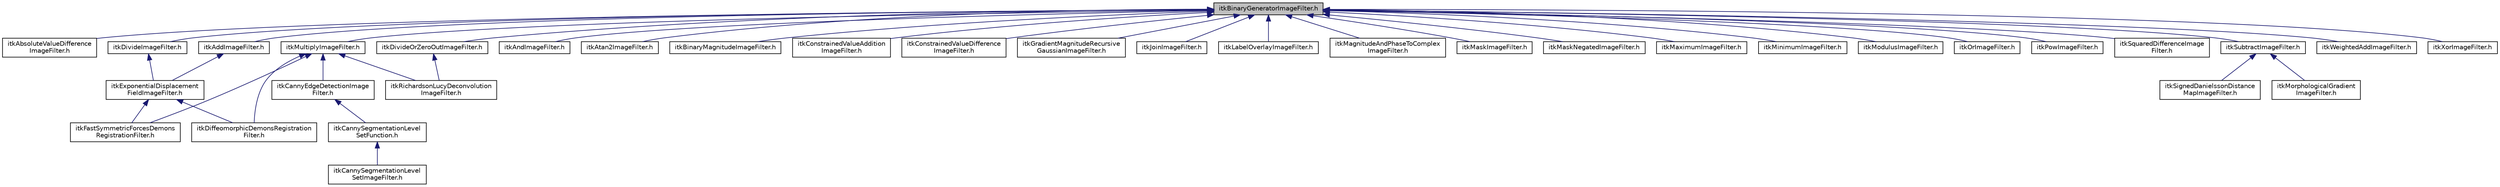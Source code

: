 digraph "itkBinaryGeneratorImageFilter.h"
{
 // LATEX_PDF_SIZE
  edge [fontname="Helvetica",fontsize="10",labelfontname="Helvetica",labelfontsize="10"];
  node [fontname="Helvetica",fontsize="10",shape=record];
  Node1 [label="itkBinaryGeneratorImageFilter.h",height=0.2,width=0.4,color="black", fillcolor="grey75", style="filled", fontcolor="black",tooltip=" "];
  Node1 -> Node2 [dir="back",color="midnightblue",fontsize="10",style="solid",fontname="Helvetica"];
  Node2 [label="itkAbsoluteValueDifference\lImageFilter.h",height=0.2,width=0.4,color="black", fillcolor="white", style="filled",URL="$itkAbsoluteValueDifferenceImageFilter_8h.html",tooltip=" "];
  Node1 -> Node3 [dir="back",color="midnightblue",fontsize="10",style="solid",fontname="Helvetica"];
  Node3 [label="itkAddImageFilter.h",height=0.2,width=0.4,color="black", fillcolor="white", style="filled",URL="$itkAddImageFilter_8h.html",tooltip=" "];
  Node3 -> Node4 [dir="back",color="midnightblue",fontsize="10",style="solid",fontname="Helvetica"];
  Node4 [label="itkExponentialDisplacement\lFieldImageFilter.h",height=0.2,width=0.4,color="black", fillcolor="white", style="filled",URL="$itkExponentialDisplacementFieldImageFilter_8h.html",tooltip=" "];
  Node4 -> Node5 [dir="back",color="midnightblue",fontsize="10",style="solid",fontname="Helvetica"];
  Node5 [label="itkDiffeomorphicDemonsRegistration\lFilter.h",height=0.2,width=0.4,color="black", fillcolor="white", style="filled",URL="$itkDiffeomorphicDemonsRegistrationFilter_8h.html",tooltip=" "];
  Node4 -> Node6 [dir="back",color="midnightblue",fontsize="10",style="solid",fontname="Helvetica"];
  Node6 [label="itkFastSymmetricForcesDemons\lRegistrationFilter.h",height=0.2,width=0.4,color="black", fillcolor="white", style="filled",URL="$itkFastSymmetricForcesDemonsRegistrationFilter_8h.html",tooltip=" "];
  Node1 -> Node7 [dir="back",color="midnightblue",fontsize="10",style="solid",fontname="Helvetica"];
  Node7 [label="itkAndImageFilter.h",height=0.2,width=0.4,color="black", fillcolor="white", style="filled",URL="$itkAndImageFilter_8h.html",tooltip=" "];
  Node1 -> Node8 [dir="back",color="midnightblue",fontsize="10",style="solid",fontname="Helvetica"];
  Node8 [label="itkAtan2ImageFilter.h",height=0.2,width=0.4,color="black", fillcolor="white", style="filled",URL="$itkAtan2ImageFilter_8h.html",tooltip=" "];
  Node1 -> Node9 [dir="back",color="midnightblue",fontsize="10",style="solid",fontname="Helvetica"];
  Node9 [label="itkBinaryMagnitudeImageFilter.h",height=0.2,width=0.4,color="black", fillcolor="white", style="filled",URL="$itkBinaryMagnitudeImageFilter_8h.html",tooltip=" "];
  Node1 -> Node10 [dir="back",color="midnightblue",fontsize="10",style="solid",fontname="Helvetica"];
  Node10 [label="itkConstrainedValueAddition\lImageFilter.h",height=0.2,width=0.4,color="black", fillcolor="white", style="filled",URL="$itkConstrainedValueAdditionImageFilter_8h.html",tooltip=" "];
  Node1 -> Node11 [dir="back",color="midnightblue",fontsize="10",style="solid",fontname="Helvetica"];
  Node11 [label="itkConstrainedValueDifference\lImageFilter.h",height=0.2,width=0.4,color="black", fillcolor="white", style="filled",URL="$itkConstrainedValueDifferenceImageFilter_8h.html",tooltip=" "];
  Node1 -> Node12 [dir="back",color="midnightblue",fontsize="10",style="solid",fontname="Helvetica"];
  Node12 [label="itkDivideImageFilter.h",height=0.2,width=0.4,color="black", fillcolor="white", style="filled",URL="$itkDivideImageFilter_8h.html",tooltip=" "];
  Node12 -> Node4 [dir="back",color="midnightblue",fontsize="10",style="solid",fontname="Helvetica"];
  Node1 -> Node13 [dir="back",color="midnightblue",fontsize="10",style="solid",fontname="Helvetica"];
  Node13 [label="itkDivideOrZeroOutImageFilter.h",height=0.2,width=0.4,color="black", fillcolor="white", style="filled",URL="$itkDivideOrZeroOutImageFilter_8h.html",tooltip=" "];
  Node13 -> Node14 [dir="back",color="midnightblue",fontsize="10",style="solid",fontname="Helvetica"];
  Node14 [label="itkRichardsonLucyDeconvolution\lImageFilter.h",height=0.2,width=0.4,color="black", fillcolor="white", style="filled",URL="$itkRichardsonLucyDeconvolutionImageFilter_8h.html",tooltip=" "];
  Node1 -> Node15 [dir="back",color="midnightblue",fontsize="10",style="solid",fontname="Helvetica"];
  Node15 [label="itkGradientMagnitudeRecursive\lGaussianImageFilter.h",height=0.2,width=0.4,color="black", fillcolor="white", style="filled",URL="$itkGradientMagnitudeRecursiveGaussianImageFilter_8h.html",tooltip=" "];
  Node1 -> Node16 [dir="back",color="midnightblue",fontsize="10",style="solid",fontname="Helvetica"];
  Node16 [label="itkJoinImageFilter.h",height=0.2,width=0.4,color="black", fillcolor="white", style="filled",URL="$itkJoinImageFilter_8h.html",tooltip=" "];
  Node1 -> Node17 [dir="back",color="midnightblue",fontsize="10",style="solid",fontname="Helvetica"];
  Node17 [label="itkLabelOverlayImageFilter.h",height=0.2,width=0.4,color="black", fillcolor="white", style="filled",URL="$itkLabelOverlayImageFilter_8h.html",tooltip=" "];
  Node1 -> Node18 [dir="back",color="midnightblue",fontsize="10",style="solid",fontname="Helvetica"];
  Node18 [label="itkMagnitudeAndPhaseToComplex\lImageFilter.h",height=0.2,width=0.4,color="black", fillcolor="white", style="filled",URL="$itkMagnitudeAndPhaseToComplexImageFilter_8h.html",tooltip=" "];
  Node1 -> Node19 [dir="back",color="midnightblue",fontsize="10",style="solid",fontname="Helvetica"];
  Node19 [label="itkMaskImageFilter.h",height=0.2,width=0.4,color="black", fillcolor="white", style="filled",URL="$itkMaskImageFilter_8h.html",tooltip=" "];
  Node1 -> Node20 [dir="back",color="midnightblue",fontsize="10",style="solid",fontname="Helvetica"];
  Node20 [label="itkMaskNegatedImageFilter.h",height=0.2,width=0.4,color="black", fillcolor="white", style="filled",URL="$itkMaskNegatedImageFilter_8h.html",tooltip=" "];
  Node1 -> Node21 [dir="back",color="midnightblue",fontsize="10",style="solid",fontname="Helvetica"];
  Node21 [label="itkMaximumImageFilter.h",height=0.2,width=0.4,color="black", fillcolor="white", style="filled",URL="$itkMaximumImageFilter_8h.html",tooltip=" "];
  Node1 -> Node22 [dir="back",color="midnightblue",fontsize="10",style="solid",fontname="Helvetica"];
  Node22 [label="itkMinimumImageFilter.h",height=0.2,width=0.4,color="black", fillcolor="white", style="filled",URL="$itkMinimumImageFilter_8h.html",tooltip=" "];
  Node1 -> Node23 [dir="back",color="midnightblue",fontsize="10",style="solid",fontname="Helvetica"];
  Node23 [label="itkModulusImageFilter.h",height=0.2,width=0.4,color="black", fillcolor="white", style="filled",URL="$itkModulusImageFilter_8h.html",tooltip=" "];
  Node1 -> Node24 [dir="back",color="midnightblue",fontsize="10",style="solid",fontname="Helvetica"];
  Node24 [label="itkMultiplyImageFilter.h",height=0.2,width=0.4,color="black", fillcolor="white", style="filled",URL="$itkMultiplyImageFilter_8h.html",tooltip=" "];
  Node24 -> Node25 [dir="back",color="midnightblue",fontsize="10",style="solid",fontname="Helvetica"];
  Node25 [label="itkCannyEdgeDetectionImage\lFilter.h",height=0.2,width=0.4,color="black", fillcolor="white", style="filled",URL="$itkCannyEdgeDetectionImageFilter_8h.html",tooltip=" "];
  Node25 -> Node26 [dir="back",color="midnightblue",fontsize="10",style="solid",fontname="Helvetica"];
  Node26 [label="itkCannySegmentationLevel\lSetFunction.h",height=0.2,width=0.4,color="black", fillcolor="white", style="filled",URL="$itkCannySegmentationLevelSetFunction_8h.html",tooltip=" "];
  Node26 -> Node27 [dir="back",color="midnightblue",fontsize="10",style="solid",fontname="Helvetica"];
  Node27 [label="itkCannySegmentationLevel\lSetImageFilter.h",height=0.2,width=0.4,color="black", fillcolor="white", style="filled",URL="$itkCannySegmentationLevelSetImageFilter_8h.html",tooltip=" "];
  Node24 -> Node5 [dir="back",color="midnightblue",fontsize="10",style="solid",fontname="Helvetica"];
  Node24 -> Node6 [dir="back",color="midnightblue",fontsize="10",style="solid",fontname="Helvetica"];
  Node24 -> Node14 [dir="back",color="midnightblue",fontsize="10",style="solid",fontname="Helvetica"];
  Node1 -> Node28 [dir="back",color="midnightblue",fontsize="10",style="solid",fontname="Helvetica"];
  Node28 [label="itkOrImageFilter.h",height=0.2,width=0.4,color="black", fillcolor="white", style="filled",URL="$itkOrImageFilter_8h.html",tooltip=" "];
  Node1 -> Node29 [dir="back",color="midnightblue",fontsize="10",style="solid",fontname="Helvetica"];
  Node29 [label="itkPowImageFilter.h",height=0.2,width=0.4,color="black", fillcolor="white", style="filled",URL="$itkPowImageFilter_8h.html",tooltip=" "];
  Node1 -> Node30 [dir="back",color="midnightblue",fontsize="10",style="solid",fontname="Helvetica"];
  Node30 [label="itkSquaredDifferenceImage\lFilter.h",height=0.2,width=0.4,color="black", fillcolor="white", style="filled",URL="$itkSquaredDifferenceImageFilter_8h.html",tooltip=" "];
  Node1 -> Node31 [dir="back",color="midnightblue",fontsize="10",style="solid",fontname="Helvetica"];
  Node31 [label="itkSubtractImageFilter.h",height=0.2,width=0.4,color="black", fillcolor="white", style="filled",URL="$itkSubtractImageFilter_8h.html",tooltip=" "];
  Node31 -> Node32 [dir="back",color="midnightblue",fontsize="10",style="solid",fontname="Helvetica"];
  Node32 [label="itkMorphologicalGradient\lImageFilter.h",height=0.2,width=0.4,color="black", fillcolor="white", style="filled",URL="$itkMorphologicalGradientImageFilter_8h.html",tooltip=" "];
  Node31 -> Node33 [dir="back",color="midnightblue",fontsize="10",style="solid",fontname="Helvetica"];
  Node33 [label="itkSignedDanielssonDistance\lMapImageFilter.h",height=0.2,width=0.4,color="black", fillcolor="white", style="filled",URL="$itkSignedDanielssonDistanceMapImageFilter_8h.html",tooltip=" "];
  Node1 -> Node34 [dir="back",color="midnightblue",fontsize="10",style="solid",fontname="Helvetica"];
  Node34 [label="itkWeightedAddImageFilter.h",height=0.2,width=0.4,color="black", fillcolor="white", style="filled",URL="$itkWeightedAddImageFilter_8h.html",tooltip=" "];
  Node1 -> Node35 [dir="back",color="midnightblue",fontsize="10",style="solid",fontname="Helvetica"];
  Node35 [label="itkXorImageFilter.h",height=0.2,width=0.4,color="black", fillcolor="white", style="filled",URL="$itkXorImageFilter_8h.html",tooltip=" "];
}
